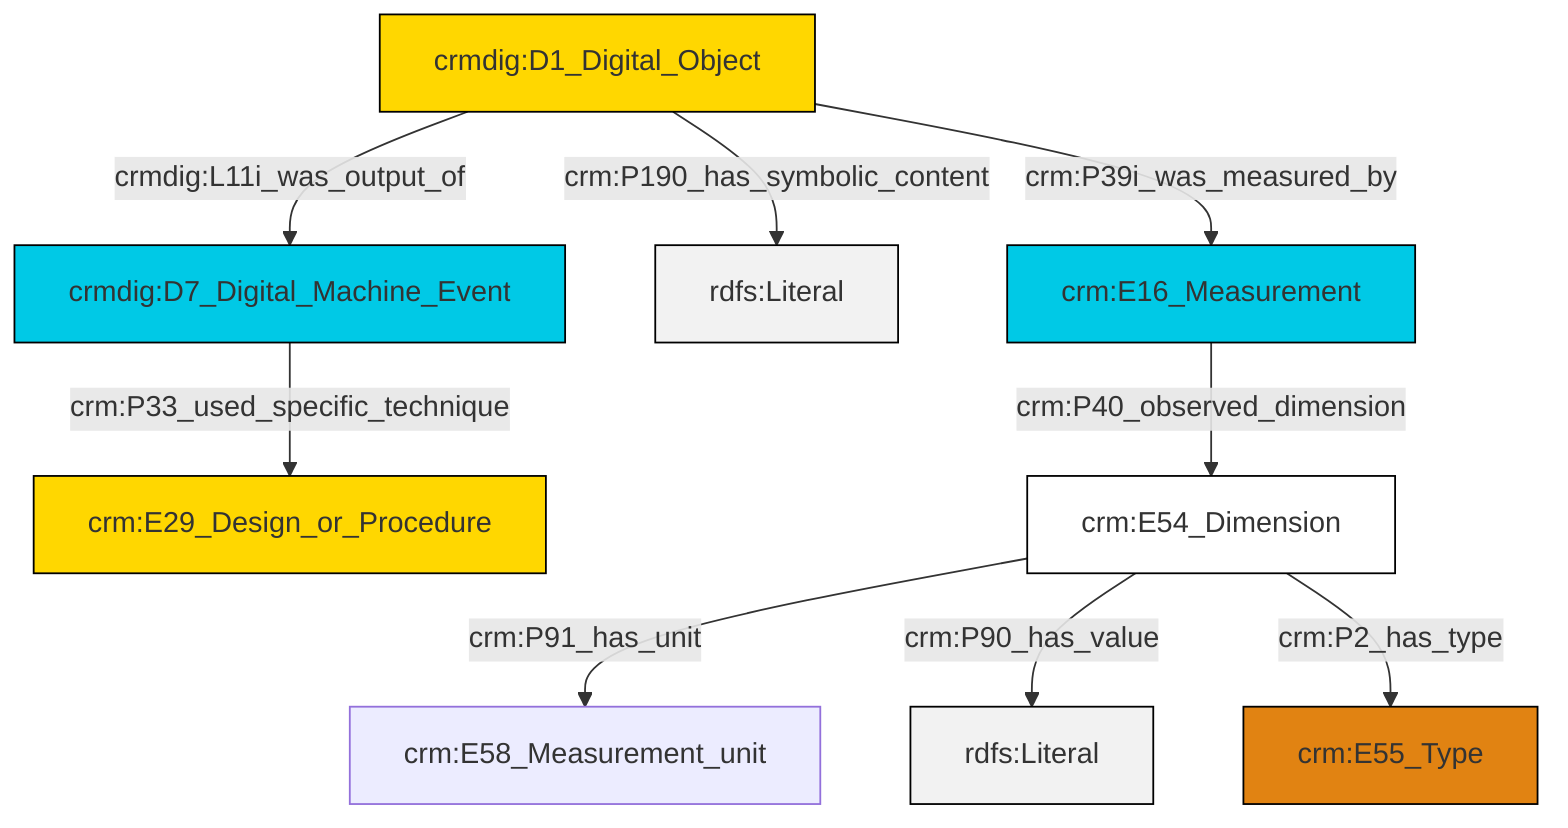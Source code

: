 graph TD
classDef Literal fill:#f2f2f2,stroke:#000000;
classDef CRM_Entity fill:#FFFFFF,stroke:#000000;
classDef Temporal_Entity fill:#00C9E6, stroke:#000000;
classDef Type fill:#E18312, stroke:#000000;
classDef Time-Span fill:#2C9C91, stroke:#000000;
classDef Appellation fill:#FFEB7F, stroke:#000000;
classDef Place fill:#008836, stroke:#000000;
classDef Persistent_Item fill:#B266B2, stroke:#000000;
classDef Conceptual_Object fill:#FFD700, stroke:#000000;
classDef Physical_Thing fill:#D2B48C, stroke:#000000;
classDef Actor fill:#f58aad, stroke:#000000;
classDef PC_Classes fill:#4ce600, stroke:#000000;
classDef Multi fill:#cccccc,stroke:#000000;

2["crm:E54_Dimension"]:::CRM_Entity -->|crm:P91_has_unit| 3["crm:E58_Measurement_unit"]:::Default
2["crm:E54_Dimension"]:::CRM_Entity -->|crm:P90_has_value| 10[rdfs:Literal]:::Literal
2["crm:E54_Dimension"]:::CRM_Entity -->|crm:P2_has_type| 6["crm:E55_Type"]:::Type
8["crmdig:D1_Digital_Object"]:::Conceptual_Object -->|crm:P39i_was_measured_by| 4["crm:E16_Measurement"]:::Temporal_Entity
8["crmdig:D1_Digital_Object"]:::Conceptual_Object -->|crm:P190_has_symbolic_content| 13[rdfs:Literal]:::Literal
4["crm:E16_Measurement"]:::Temporal_Entity -->|crm:P40_observed_dimension| 2["crm:E54_Dimension"]:::CRM_Entity
8["crmdig:D1_Digital_Object"]:::Conceptual_Object -->|crmdig:L11i_was_output_of| 14["crmdig:D7_Digital_Machine_Event"]:::Temporal_Entity
14["crmdig:D7_Digital_Machine_Event"]:::Temporal_Entity -->|crm:P33_used_specific_technique| 0["crm:E29_Design_or_Procedure"]:::Conceptual_Object